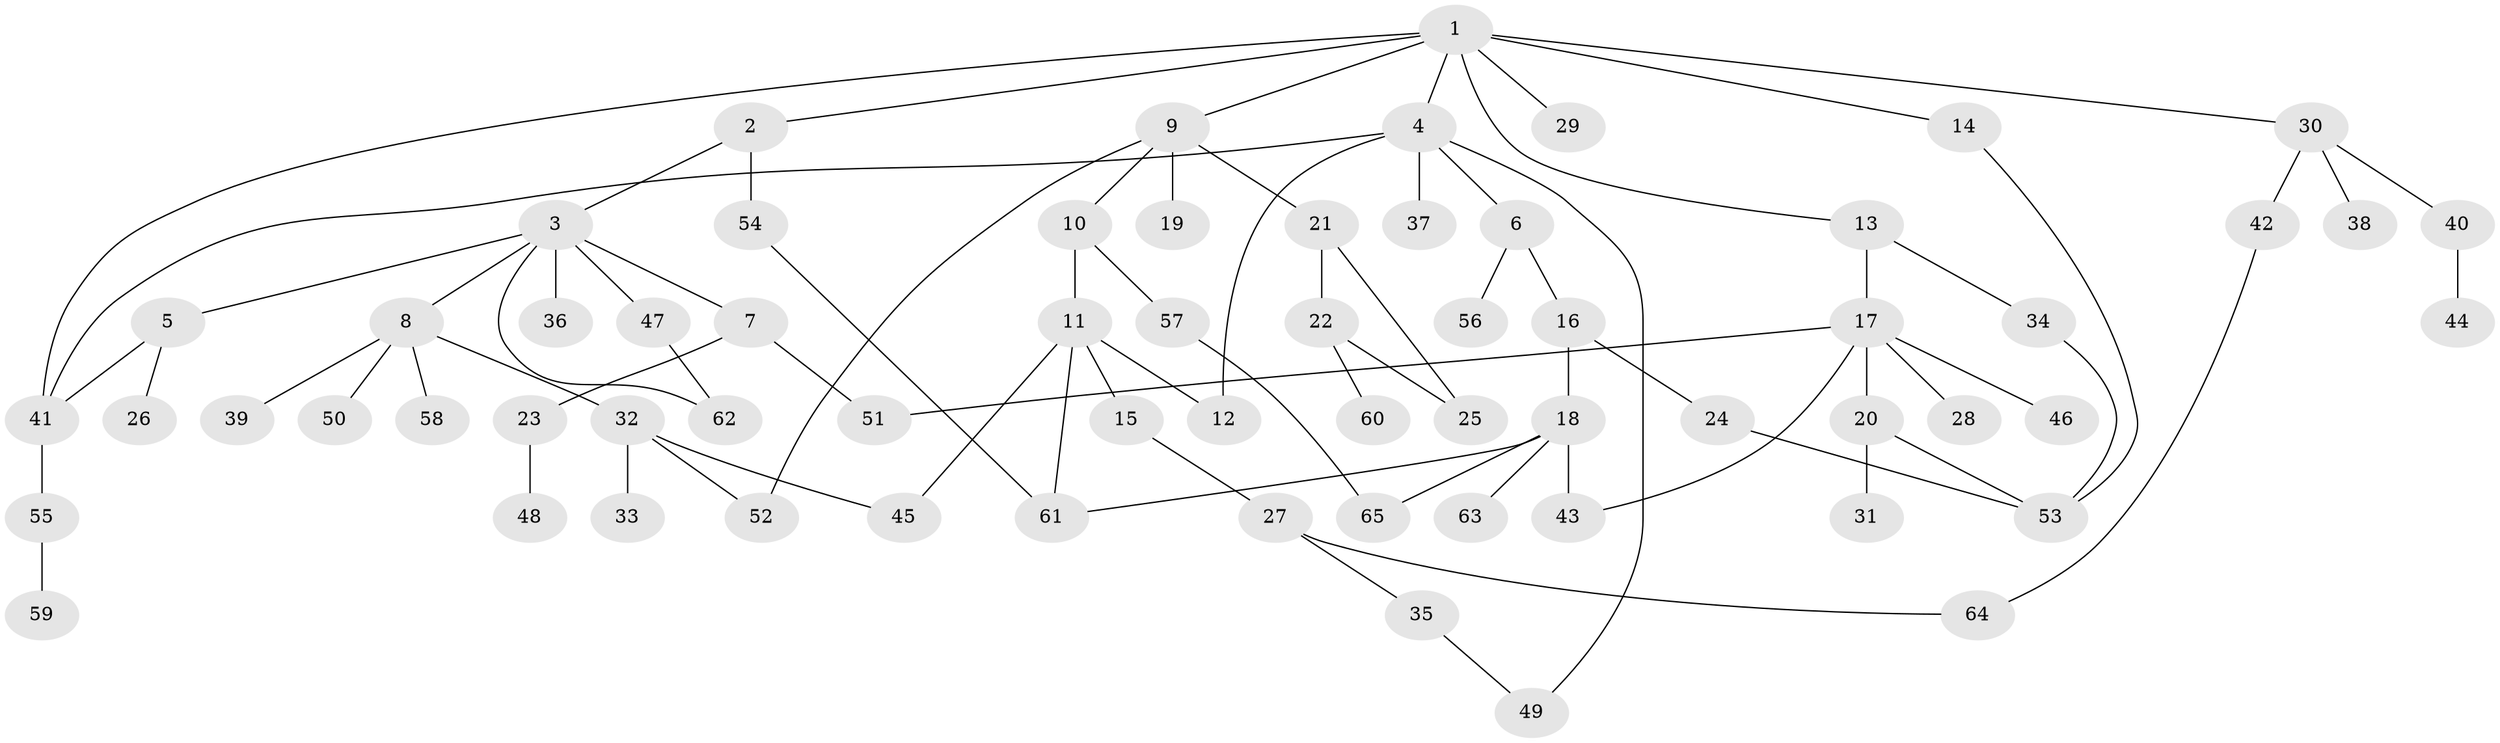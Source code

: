 // Generated by graph-tools (version 1.1) at 2025/34/03/09/25 02:34:00]
// undirected, 65 vertices, 81 edges
graph export_dot {
graph [start="1"]
  node [color=gray90,style=filled];
  1;
  2;
  3;
  4;
  5;
  6;
  7;
  8;
  9;
  10;
  11;
  12;
  13;
  14;
  15;
  16;
  17;
  18;
  19;
  20;
  21;
  22;
  23;
  24;
  25;
  26;
  27;
  28;
  29;
  30;
  31;
  32;
  33;
  34;
  35;
  36;
  37;
  38;
  39;
  40;
  41;
  42;
  43;
  44;
  45;
  46;
  47;
  48;
  49;
  50;
  51;
  52;
  53;
  54;
  55;
  56;
  57;
  58;
  59;
  60;
  61;
  62;
  63;
  64;
  65;
  1 -- 2;
  1 -- 4;
  1 -- 9;
  1 -- 13;
  1 -- 14;
  1 -- 29;
  1 -- 30;
  1 -- 41;
  2 -- 3;
  2 -- 54;
  3 -- 5;
  3 -- 7;
  3 -- 8;
  3 -- 36;
  3 -- 47;
  3 -- 62;
  4 -- 6;
  4 -- 37;
  4 -- 12;
  4 -- 49;
  4 -- 41;
  5 -- 26;
  5 -- 41;
  6 -- 16;
  6 -- 56;
  7 -- 23;
  7 -- 51;
  8 -- 32;
  8 -- 39;
  8 -- 50;
  8 -- 58;
  9 -- 10;
  9 -- 19;
  9 -- 21;
  9 -- 52;
  10 -- 11;
  10 -- 57;
  11 -- 12;
  11 -- 15;
  11 -- 61;
  11 -- 45;
  13 -- 17;
  13 -- 34;
  14 -- 53;
  15 -- 27;
  16 -- 18;
  16 -- 24;
  17 -- 20;
  17 -- 28;
  17 -- 46;
  17 -- 43;
  17 -- 51;
  18 -- 43;
  18 -- 63;
  18 -- 61;
  18 -- 65;
  20 -- 31;
  20 -- 53;
  21 -- 22;
  21 -- 25;
  22 -- 25;
  22 -- 60;
  23 -- 48;
  24 -- 53;
  27 -- 35;
  27 -- 64;
  30 -- 38;
  30 -- 40;
  30 -- 42;
  32 -- 33;
  32 -- 45;
  32 -- 52;
  34 -- 53;
  35 -- 49;
  40 -- 44;
  41 -- 55;
  42 -- 64;
  47 -- 62;
  54 -- 61;
  55 -- 59;
  57 -- 65;
}
